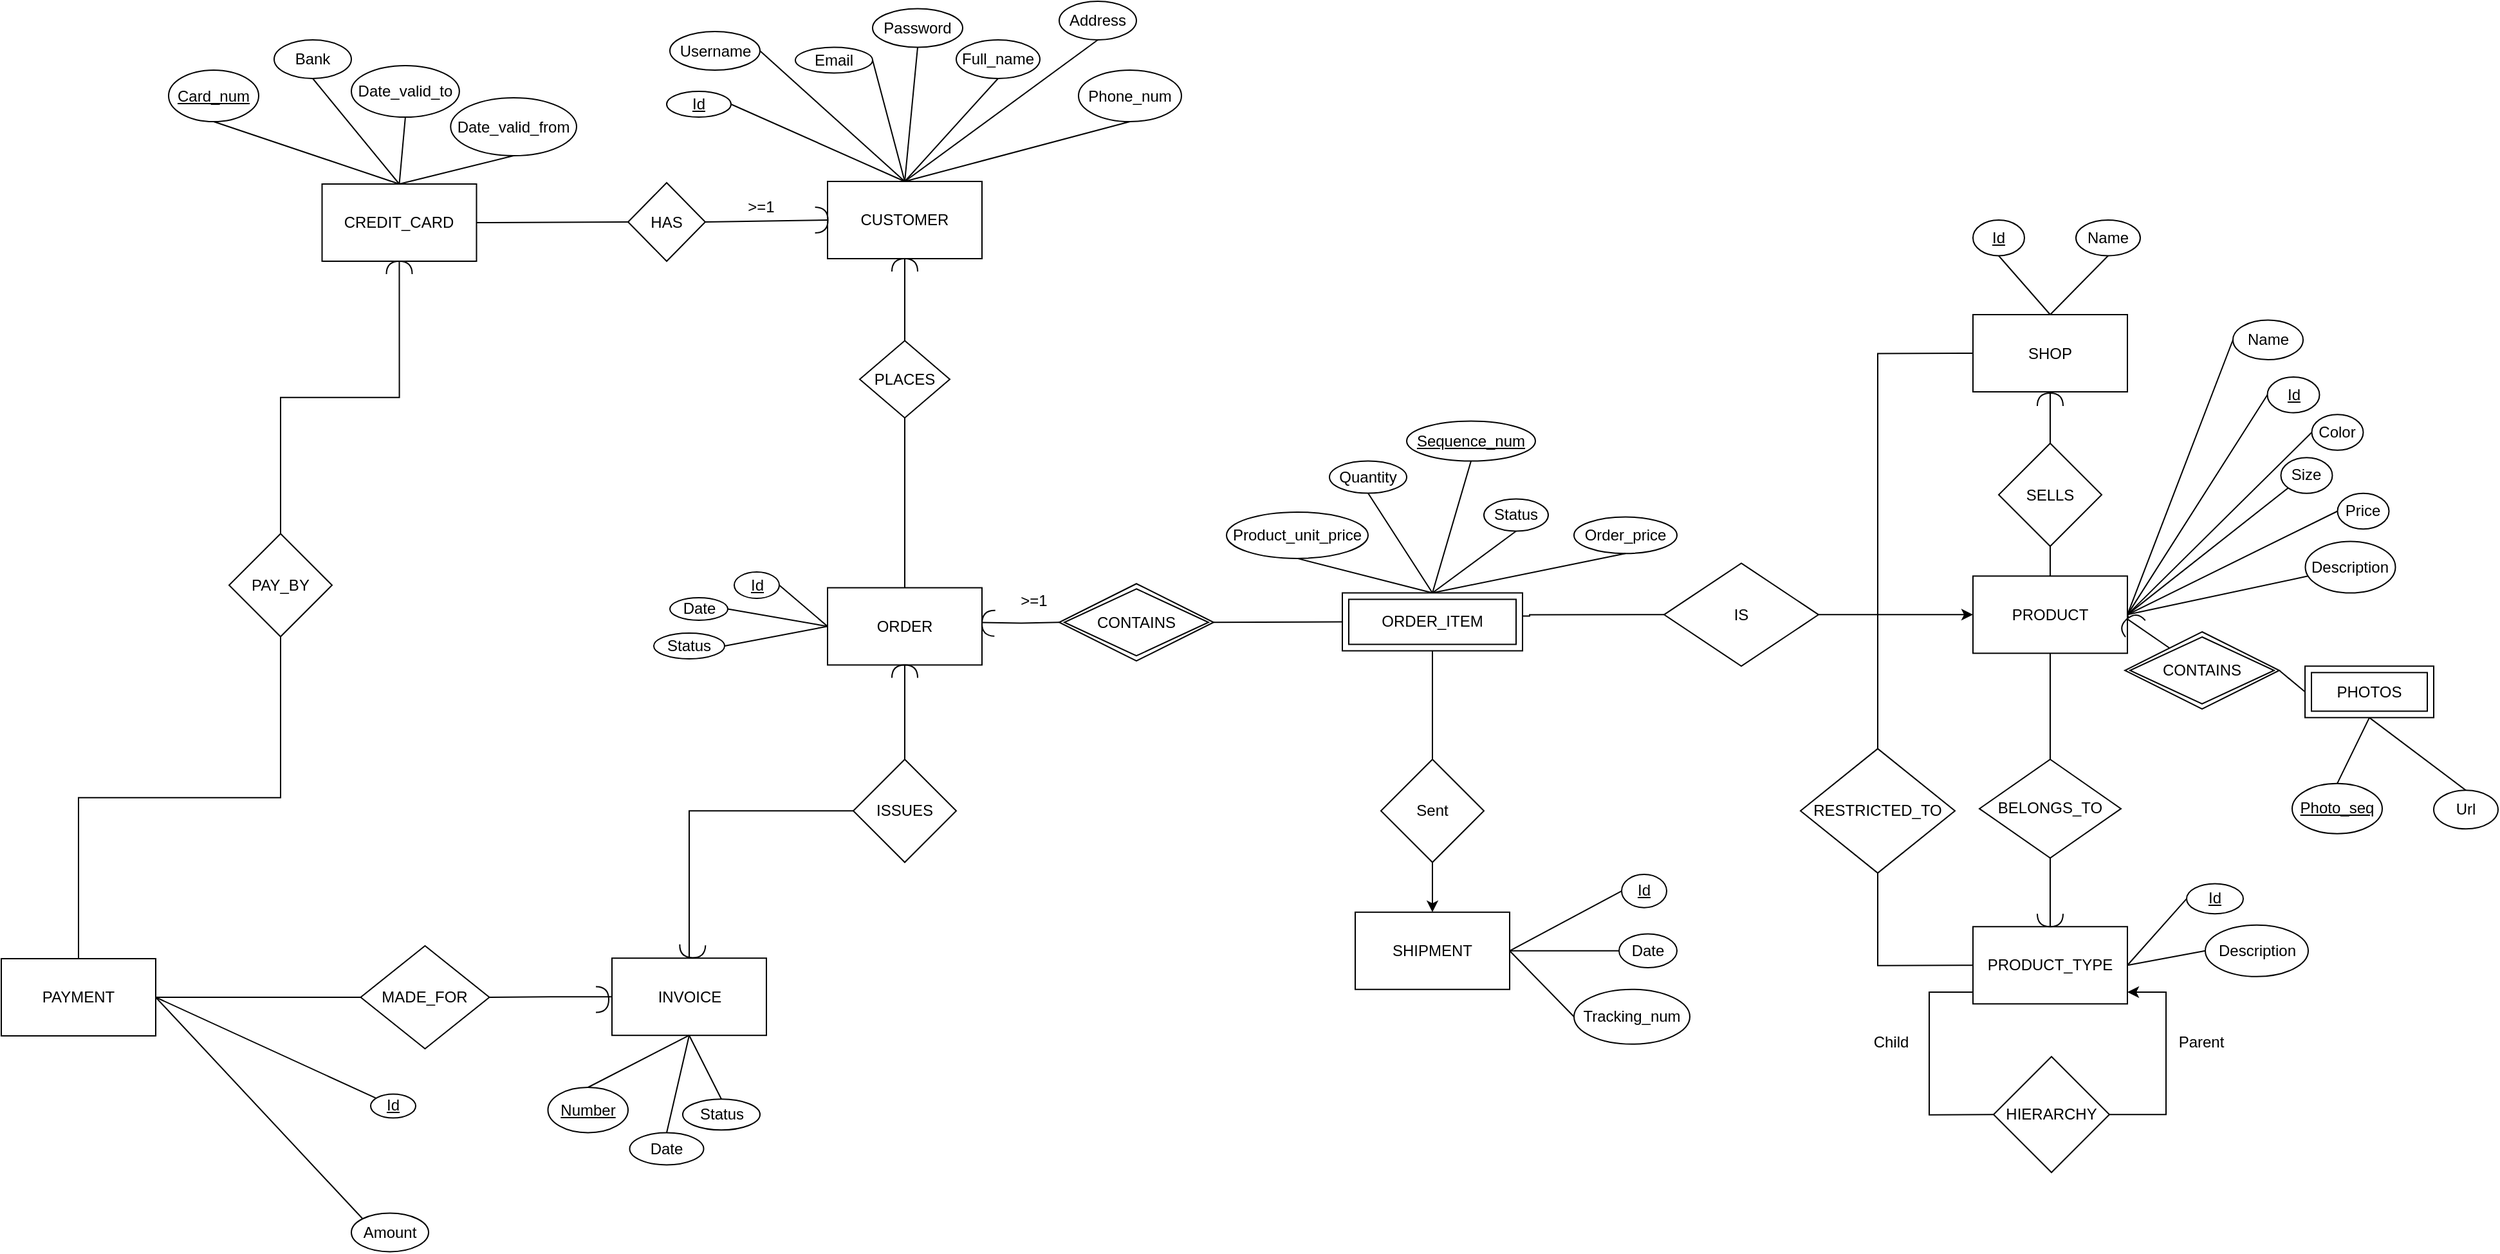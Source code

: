 <mxfile version="15.4.3" type="github">
  <diagram name="Page-1" id="e7e014a7-5840-1c2e-5031-d8a46d1fe8dd">
    <mxGraphModel dx="3200" dy="1053" grid="1" gridSize="10" guides="1" tooltips="1" connect="1" arrows="1" fold="1" page="1" pageScale="1" pageWidth="1169" pageHeight="826" background="none" math="0" shadow="0">
      <root>
        <mxCell id="0" />
        <mxCell id="1" parent="0" />
        <mxCell id="rf6OLHSVhCsBGT3hQJzp-183" style="edgeStyle=none;orthogonalLoop=1;jettySize=auto;html=1;exitX=0.5;exitY=0;exitDx=0;exitDy=0;entryX=0.5;entryY=1;entryDx=0;entryDy=0;endArrow=none;" parent="1" source="rf6OLHSVhCsBGT3hQJzp-190" target="rf6OLHSVhCsBGT3hQJzp-280" edge="1">
          <mxGeometry relative="1" as="geometry" />
        </mxCell>
        <mxCell id="rf6OLHSVhCsBGT3hQJzp-184" style="edgeStyle=none;orthogonalLoop=1;jettySize=auto;html=1;exitX=0.5;exitY=0;exitDx=0;exitDy=0;entryX=0.5;entryY=1;entryDx=0;entryDy=0;endArrow=none;" parent="1" source="rf6OLHSVhCsBGT3hQJzp-190" target="rf6OLHSVhCsBGT3hQJzp-281" edge="1">
          <mxGeometry relative="1" as="geometry" />
        </mxCell>
        <mxCell id="rf6OLHSVhCsBGT3hQJzp-185" style="edgeStyle=none;orthogonalLoop=1;jettySize=auto;html=1;exitX=0.5;exitY=0;exitDx=0;exitDy=0;entryX=1;entryY=0.5;entryDx=0;entryDy=0;endArrow=none;" parent="1" source="rf6OLHSVhCsBGT3hQJzp-190" target="rf6OLHSVhCsBGT3hQJzp-223" edge="1">
          <mxGeometry relative="1" as="geometry" />
        </mxCell>
        <mxCell id="rf6OLHSVhCsBGT3hQJzp-186" style="edgeStyle=none;orthogonalLoop=1;jettySize=auto;html=1;exitX=0.5;exitY=0;exitDx=0;exitDy=0;entryX=1;entryY=0.5;entryDx=0;entryDy=0;endArrow=none;" parent="1" source="rf6OLHSVhCsBGT3hQJzp-190" target="rf6OLHSVhCsBGT3hQJzp-222" edge="1">
          <mxGeometry relative="1" as="geometry" />
        </mxCell>
        <mxCell id="rf6OLHSVhCsBGT3hQJzp-187" style="edgeStyle=none;orthogonalLoop=1;jettySize=auto;html=1;exitX=0.5;exitY=0;exitDx=0;exitDy=0;entryX=0.5;entryY=1;entryDx=0;entryDy=0;endArrow=none;" parent="1" source="rf6OLHSVhCsBGT3hQJzp-190" target="rf6OLHSVhCsBGT3hQJzp-282" edge="1">
          <mxGeometry relative="1" as="geometry" />
        </mxCell>
        <mxCell id="rf6OLHSVhCsBGT3hQJzp-188" style="edgeStyle=none;orthogonalLoop=1;jettySize=auto;html=1;exitX=0.5;exitY=0;exitDx=0;exitDy=0;entryX=1;entryY=0.5;entryDx=0;entryDy=0;endArrow=none;" parent="1" source="rf6OLHSVhCsBGT3hQJzp-190" target="rf6OLHSVhCsBGT3hQJzp-198" edge="1">
          <mxGeometry relative="1" as="geometry" />
        </mxCell>
        <mxCell id="rf6OLHSVhCsBGT3hQJzp-189" style="edgeStyle=none;orthogonalLoop=1;jettySize=auto;html=1;exitX=0.5;exitY=0;exitDx=0;exitDy=0;entryX=0.5;entryY=1;entryDx=0;entryDy=0;endArrow=none;" parent="1" source="rf6OLHSVhCsBGT3hQJzp-190" target="rf6OLHSVhCsBGT3hQJzp-279" edge="1">
          <mxGeometry relative="1" as="geometry" />
        </mxCell>
        <mxCell id="rf6OLHSVhCsBGT3hQJzp-190" value="CUSTOMER" style="rounded=0;whiteSpace=wrap;html=1;" parent="1" vertex="1">
          <mxGeometry x="-368" y="440" width="120" height="60" as="geometry" />
        </mxCell>
        <mxCell id="rf6OLHSVhCsBGT3hQJzp-191" style="edgeStyle=none;orthogonalLoop=1;jettySize=auto;html=1;exitX=0;exitY=0.5;exitDx=0;exitDy=0;entryX=1;entryY=0.5;entryDx=0;entryDy=0;endArrow=none;" parent="1" source="rf6OLHSVhCsBGT3hQJzp-192" target="rf6OLHSVhCsBGT3hQJzp-197" edge="1">
          <mxGeometry relative="1" as="geometry" />
        </mxCell>
        <mxCell id="rf6OLHSVhCsBGT3hQJzp-192" value="HAS" style="rhombus;whiteSpace=wrap;html=1;" parent="1" vertex="1">
          <mxGeometry x="-523" y="441" width="60" height="61" as="geometry" />
        </mxCell>
        <mxCell id="rf6OLHSVhCsBGT3hQJzp-194" style="edgeStyle=none;orthogonalLoop=1;jettySize=auto;html=1;exitX=0.5;exitY=0;exitDx=0;exitDy=0;entryX=0.5;entryY=1;entryDx=0;entryDy=0;endArrow=none;" parent="1" source="rf6OLHSVhCsBGT3hQJzp-197" target="rf6OLHSVhCsBGT3hQJzp-224" edge="1">
          <mxGeometry relative="1" as="geometry" />
        </mxCell>
        <mxCell id="rf6OLHSVhCsBGT3hQJzp-195" style="edgeStyle=none;orthogonalLoop=1;jettySize=auto;html=1;exitX=0.5;exitY=0;exitDx=0;exitDy=0;entryX=0.5;entryY=1;entryDx=0;entryDy=0;endArrow=none;" parent="1" source="rf6OLHSVhCsBGT3hQJzp-197" target="rf6OLHSVhCsBGT3hQJzp-346" edge="1">
          <mxGeometry relative="1" as="geometry" />
        </mxCell>
        <mxCell id="rf6OLHSVhCsBGT3hQJzp-197" value="CREDIT_CARD" style="rounded=0;whiteSpace=wrap;html=1;" parent="1" vertex="1">
          <mxGeometry x="-760.75" y="442" width="120" height="60" as="geometry" />
        </mxCell>
        <mxCell id="rf6OLHSVhCsBGT3hQJzp-198" value="&lt;u&gt;Id&lt;/u&gt;" style="ellipse;whiteSpace=wrap;html=1;" parent="1" vertex="1">
          <mxGeometry x="-493" y="370" width="50" height="20" as="geometry" />
        </mxCell>
        <mxCell id="rf6OLHSVhCsBGT3hQJzp-199" style="edgeStyle=none;orthogonalLoop=1;jettySize=auto;html=1;exitX=1;exitY=0.5;exitDx=0;exitDy=0;entryX=0;entryY=0.5;entryDx=0;entryDy=0;endArrow=none;" parent="1" source="rf6OLHSVhCsBGT3hQJzp-202" target="rf6OLHSVhCsBGT3hQJzp-291" edge="1">
          <mxGeometry relative="1" as="geometry" />
        </mxCell>
        <mxCell id="rf6OLHSVhCsBGT3hQJzp-200" style="edgeStyle=none;rounded=0;orthogonalLoop=1;jettySize=auto;html=1;exitX=0.5;exitY=1;exitDx=0;exitDy=0;entryX=0.5;entryY=0;entryDx=0;entryDy=0;endArrow=none;" parent="1" source="rf6OLHSVhCsBGT3hQJzp-202" target="rf6OLHSVhCsBGT3hQJzp-210" edge="1">
          <mxGeometry relative="1" as="geometry" />
        </mxCell>
        <mxCell id="bHLAxbNGQcejUqIh85Ex-22" style="edgeStyle=none;orthogonalLoop=1;jettySize=auto;html=1;exitX=1;exitY=0.5;exitDx=0;exitDy=0;endArrow=none;strokeColor=#000000;startArrow=none;" edge="1" parent="1" source="bHLAxbNGQcejUqIh85Ex-25" target="bHLAxbNGQcejUqIh85Ex-23">
          <mxGeometry relative="1" as="geometry">
            <mxPoint x="700" y="820" as="targetPoint" />
          </mxGeometry>
        </mxCell>
        <mxCell id="rf6OLHSVhCsBGT3hQJzp-202" value="PRODUCT" style="rounded=0;whiteSpace=wrap;html=1;" parent="1" vertex="1">
          <mxGeometry x="522" y="746.67" width="120" height="60" as="geometry" />
        </mxCell>
        <mxCell id="rf6OLHSVhCsBGT3hQJzp-203" style="edgeStyle=none;rounded=0;orthogonalLoop=1;jettySize=auto;html=1;exitX=0;exitY=0.5;exitDx=0;exitDy=0;entryX=0.5;entryY=0;entryDx=0;entryDy=0;endArrow=none;" parent="1" source="rf6OLHSVhCsBGT3hQJzp-206" target="rf6OLHSVhCsBGT3hQJzp-220" edge="1">
          <mxGeometry relative="1" as="geometry">
            <Array as="points">
              <mxPoint x="448" y="573.75" />
            </Array>
          </mxGeometry>
        </mxCell>
        <mxCell id="rf6OLHSVhCsBGT3hQJzp-204" style="edgeStyle=none;rounded=0;orthogonalLoop=1;jettySize=auto;html=1;exitX=0.5;exitY=0;exitDx=0;exitDy=0;entryX=0.5;entryY=1;entryDx=0;entryDy=0;endArrow=none;" parent="1" source="rf6OLHSVhCsBGT3hQJzp-206" target="rf6OLHSVhCsBGT3hQJzp-226" edge="1">
          <mxGeometry relative="1" as="geometry" />
        </mxCell>
        <mxCell id="rf6OLHSVhCsBGT3hQJzp-205" style="edgeStyle=none;rounded=0;orthogonalLoop=1;jettySize=auto;html=1;exitX=0.5;exitY=0;exitDx=0;exitDy=0;entryX=0.5;entryY=1;entryDx=0;entryDy=0;endArrow=none;" parent="1" source="rf6OLHSVhCsBGT3hQJzp-206" target="rf6OLHSVhCsBGT3hQJzp-290" edge="1">
          <mxGeometry relative="1" as="geometry" />
        </mxCell>
        <mxCell id="rf6OLHSVhCsBGT3hQJzp-206" value="SHOP" style="rounded=0;whiteSpace=wrap;html=1;" parent="1" vertex="1">
          <mxGeometry x="522" y="543.5" width="120" height="60" as="geometry" />
        </mxCell>
        <mxCell id="rf6OLHSVhCsBGT3hQJzp-207" value="SELLS" style="rhombus;whiteSpace=wrap;html=1;" parent="1" vertex="1">
          <mxGeometry x="542" y="643.5" width="80" height="80" as="geometry" />
        </mxCell>
        <mxCell id="rf6OLHSVhCsBGT3hQJzp-208" value="" style="endArrow=none;html=1;entryX=0.5;entryY=1;entryDx=0;entryDy=0;exitX=0.5;exitY=0;exitDx=0;exitDy=0;" parent="1" source="rf6OLHSVhCsBGT3hQJzp-207" target="rf6OLHSVhCsBGT3hQJzp-206" edge="1">
          <mxGeometry width="50" height="50" relative="1" as="geometry">
            <mxPoint x="562" y="633.5" as="sourcePoint" />
            <mxPoint x="612" y="583.5" as="targetPoint" />
          </mxGeometry>
        </mxCell>
        <mxCell id="rf6OLHSVhCsBGT3hQJzp-209" value="" style="endArrow=none;html=1;entryX=0.5;entryY=1;entryDx=0;entryDy=0;exitX=0.5;exitY=0;exitDx=0;exitDy=0;" parent="1" source="rf6OLHSVhCsBGT3hQJzp-202" target="rf6OLHSVhCsBGT3hQJzp-207" edge="1">
          <mxGeometry width="50" height="50" relative="1" as="geometry">
            <mxPoint x="572" y="753.5" as="sourcePoint" />
            <mxPoint x="622" y="703.5" as="targetPoint" />
          </mxGeometry>
        </mxCell>
        <mxCell id="rf6OLHSVhCsBGT3hQJzp-210" value="&lt;font&gt;BELONGS_TO&lt;/font&gt;" style="rhombus;whiteSpace=wrap;html=1;" parent="1" vertex="1">
          <mxGeometry x="527" y="889.13" width="110" height="76.62" as="geometry" />
        </mxCell>
        <mxCell id="rf6OLHSVhCsBGT3hQJzp-211" style="edgeStyle=none;rounded=0;orthogonalLoop=1;jettySize=auto;html=1;exitX=1;exitY=0.5;exitDx=0;exitDy=0;entryX=0;entryY=0.5;entryDx=0;entryDy=0;endArrow=none;" parent="1" source="rf6OLHSVhCsBGT3hQJzp-213" target="rf6OLHSVhCsBGT3hQJzp-237" edge="1">
          <mxGeometry relative="1" as="geometry" />
        </mxCell>
        <mxCell id="rf6OLHSVhCsBGT3hQJzp-212" style="edgeStyle=none;rounded=0;orthogonalLoop=1;jettySize=auto;html=1;exitX=1;exitY=0.5;exitDx=0;exitDy=0;entryX=0;entryY=0.5;entryDx=0;entryDy=0;endArrow=none;" parent="1" source="rf6OLHSVhCsBGT3hQJzp-213" target="rf6OLHSVhCsBGT3hQJzp-238" edge="1">
          <mxGeometry relative="1" as="geometry" />
        </mxCell>
        <mxCell id="rf6OLHSVhCsBGT3hQJzp-213" value="PRODUCT_TYPE" style="rounded=0;whiteSpace=wrap;html=1;" parent="1" vertex="1">
          <mxGeometry x="522" y="1019.13" width="120" height="60" as="geometry" />
        </mxCell>
        <mxCell id="rf6OLHSVhCsBGT3hQJzp-214" style="edgeStyle=none;rounded=0;orthogonalLoop=1;jettySize=auto;html=1;exitX=0;exitY=0.5;exitDx=0;exitDy=0;entryX=0.001;entryY=0.847;entryDx=0;entryDy=0;endArrow=none;entryPerimeter=0;" parent="1" source="rf6OLHSVhCsBGT3hQJzp-216" target="rf6OLHSVhCsBGT3hQJzp-213" edge="1">
          <mxGeometry relative="1" as="geometry">
            <Array as="points">
              <mxPoint x="488" y="1165.38" />
              <mxPoint x="488" y="1070" />
            </Array>
          </mxGeometry>
        </mxCell>
        <mxCell id="rf6OLHSVhCsBGT3hQJzp-215" style="edgeStyle=orthogonalEdgeStyle;rounded=0;orthogonalLoop=1;jettySize=auto;html=1;exitX=1;exitY=0.5;exitDx=0;exitDy=0;" parent="1" source="rf6OLHSVhCsBGT3hQJzp-216" edge="1">
          <mxGeometry relative="1" as="geometry">
            <mxPoint x="642" y="1070" as="targetPoint" />
            <Array as="points">
              <mxPoint x="672" y="1165" />
              <mxPoint x="672" y="1070" />
              <mxPoint x="642" y="1070" />
            </Array>
          </mxGeometry>
        </mxCell>
        <mxCell id="rf6OLHSVhCsBGT3hQJzp-216" value="&lt;font&gt;HIERARCHY&lt;/font&gt;" style="rhombus;whiteSpace=wrap;html=1;" parent="1" vertex="1">
          <mxGeometry x="538" y="1120.13" width="90" height="90" as="geometry" />
        </mxCell>
        <mxCell id="rf6OLHSVhCsBGT3hQJzp-217" value="Child" style="text;html=1;align=center;verticalAlign=middle;resizable=0;points=[];autosize=1;strokeColor=none;fillColor=none;" parent="1" vertex="1">
          <mxGeometry x="438" y="1099.13" width="40" height="20" as="geometry" />
        </mxCell>
        <mxCell id="rf6OLHSVhCsBGT3hQJzp-218" value="Parent&lt;br&gt;" style="text;html=1;align=center;verticalAlign=middle;resizable=0;points=[];autosize=1;strokeColor=none;fillColor=none;" parent="1" vertex="1">
          <mxGeometry x="674" y="1099.13" width="50" height="20" as="geometry" />
        </mxCell>
        <mxCell id="rf6OLHSVhCsBGT3hQJzp-219" style="edgeStyle=none;rounded=0;orthogonalLoop=1;jettySize=auto;html=1;exitX=0.5;exitY=1;exitDx=0;exitDy=0;entryX=0;entryY=0.5;entryDx=0;entryDy=0;endArrow=none;" parent="1" source="rf6OLHSVhCsBGT3hQJzp-220" target="rf6OLHSVhCsBGT3hQJzp-213" edge="1">
          <mxGeometry relative="1" as="geometry">
            <Array as="points">
              <mxPoint x="448" y="1049.38" />
            </Array>
          </mxGeometry>
        </mxCell>
        <mxCell id="rf6OLHSVhCsBGT3hQJzp-220" value="RESTRICTED_TO" style="rhombus;whiteSpace=wrap;html=1;" parent="1" vertex="1">
          <mxGeometry x="388" y="880.82" width="120" height="96.62" as="geometry" />
        </mxCell>
        <mxCell id="rf6OLHSVhCsBGT3hQJzp-221" value="&amp;gt;=1&lt;br&gt;" style="text;html=1;align=center;verticalAlign=middle;resizable=0;points=[];autosize=1;strokeColor=none;fillColor=none;" parent="1" vertex="1">
          <mxGeometry x="-440.5" y="450" width="40" height="20" as="geometry" />
        </mxCell>
        <mxCell id="rf6OLHSVhCsBGT3hQJzp-222" value="Username" style="ellipse;whiteSpace=wrap;html=1;" parent="1" vertex="1">
          <mxGeometry x="-490.5" y="323.5" width="70" height="30" as="geometry" />
        </mxCell>
        <mxCell id="rf6OLHSVhCsBGT3hQJzp-223" value="Email" style="ellipse;whiteSpace=wrap;html=1;" parent="1" vertex="1">
          <mxGeometry x="-393" y="335.75" width="60" height="20" as="geometry" />
        </mxCell>
        <mxCell id="rf6OLHSVhCsBGT3hQJzp-224" value="&lt;u&gt;Card_num&lt;/u&gt;" style="ellipse;whiteSpace=wrap;html=1;" parent="1" vertex="1">
          <mxGeometry x="-880" y="353.5" width="70" height="40" as="geometry" />
        </mxCell>
        <mxCell id="rf6OLHSVhCsBGT3hQJzp-226" value="&lt;u&gt;Id&lt;/u&gt;" style="ellipse;whiteSpace=wrap;html=1;rounded=0;" parent="1" vertex="1">
          <mxGeometry x="522" y="470" width="40" height="27.75" as="geometry" />
        </mxCell>
        <mxCell id="rf6OLHSVhCsBGT3hQJzp-227" value="Name" style="ellipse;whiteSpace=wrap;html=1;" parent="1" vertex="1">
          <mxGeometry x="724" y="547.75" width="54.5" height="30.75" as="geometry" />
        </mxCell>
        <mxCell id="rf6OLHSVhCsBGT3hQJzp-228" value="Color" style="ellipse;whiteSpace=wrap;html=1;" parent="1" vertex="1">
          <mxGeometry x="785.25" y="621.12" width="40" height="27.75" as="geometry" />
        </mxCell>
        <mxCell id="rf6OLHSVhCsBGT3hQJzp-229" value="Description" style="ellipse;whiteSpace=wrap;html=1;" parent="1" vertex="1">
          <mxGeometry x="780.25" y="719.75" width="70" height="40" as="geometry" />
        </mxCell>
        <mxCell id="rf6OLHSVhCsBGT3hQJzp-230" value="Size" style="ellipse;whiteSpace=wrap;html=1;" parent="1" vertex="1">
          <mxGeometry x="761.25" y="654.62" width="40" height="27.75" as="geometry" />
        </mxCell>
        <mxCell id="rf6OLHSVhCsBGT3hQJzp-231" value="&lt;u&gt;Id&lt;/u&gt;" style="ellipse;whiteSpace=wrap;html=1;" parent="1" vertex="1">
          <mxGeometry x="750.75" y="592" width="40.5" height="27.75" as="geometry" />
        </mxCell>
        <mxCell id="rf6OLHSVhCsBGT3hQJzp-232" value="" style="endArrow=none;html=1;entryX=0;entryY=0.5;entryDx=0;entryDy=0;exitX=1;exitY=0.5;exitDx=0;exitDy=0;" parent="1" source="rf6OLHSVhCsBGT3hQJzp-202" target="rf6OLHSVhCsBGT3hQJzp-227" edge="1">
          <mxGeometry width="50" height="50" relative="1" as="geometry">
            <mxPoint x="602" y="773.5" as="sourcePoint" />
            <mxPoint x="652" y="723.5" as="targetPoint" />
          </mxGeometry>
        </mxCell>
        <mxCell id="rf6OLHSVhCsBGT3hQJzp-233" value="" style="endArrow=none;html=1;exitX=1;exitY=0.5;exitDx=0;exitDy=0;entryX=0;entryY=0.5;entryDx=0;entryDy=0;" parent="1" source="rf6OLHSVhCsBGT3hQJzp-202" target="rf6OLHSVhCsBGT3hQJzp-231" edge="1">
          <mxGeometry width="50" height="50" relative="1" as="geometry">
            <mxPoint x="702" y="793.5" as="sourcePoint" />
            <mxPoint x="752" y="743.5" as="targetPoint" />
          </mxGeometry>
        </mxCell>
        <mxCell id="rf6OLHSVhCsBGT3hQJzp-234" value="" style="endArrow=none;html=1;entryX=0;entryY=0.5;entryDx=0;entryDy=0;exitX=1;exitY=0.5;exitDx=0;exitDy=0;" parent="1" source="rf6OLHSVhCsBGT3hQJzp-202" target="rf6OLHSVhCsBGT3hQJzp-228" edge="1">
          <mxGeometry width="50" height="50" relative="1" as="geometry">
            <mxPoint x="642" y="783.5" as="sourcePoint" />
            <mxPoint x="792" y="693.5" as="targetPoint" />
          </mxGeometry>
        </mxCell>
        <mxCell id="rf6OLHSVhCsBGT3hQJzp-235" value="" style="endArrow=none;html=1;entryX=0;entryY=1;entryDx=0;entryDy=0;exitX=1;exitY=0.5;exitDx=0;exitDy=0;" parent="1" source="rf6OLHSVhCsBGT3hQJzp-202" target="rf6OLHSVhCsBGT3hQJzp-230" edge="1">
          <mxGeometry width="50" height="50" relative="1" as="geometry">
            <mxPoint x="652" y="793.5" as="sourcePoint" />
            <mxPoint x="752" y="758.5" as="targetPoint" />
          </mxGeometry>
        </mxCell>
        <mxCell id="rf6OLHSVhCsBGT3hQJzp-236" value="" style="endArrow=none;html=1;exitX=1;exitY=0.5;exitDx=0;exitDy=0;" parent="1" source="rf6OLHSVhCsBGT3hQJzp-202" target="rf6OLHSVhCsBGT3hQJzp-229" edge="1">
          <mxGeometry width="50" height="50" relative="1" as="geometry">
            <mxPoint x="652" y="783.5" as="sourcePoint" />
            <mxPoint x="819.322" y="759.107" as="targetPoint" />
          </mxGeometry>
        </mxCell>
        <mxCell id="rf6OLHSVhCsBGT3hQJzp-237" value="&lt;u&gt;Id&lt;/u&gt;" style="ellipse;whiteSpace=wrap;html=1;" parent="1" vertex="1">
          <mxGeometry x="688" y="985.75" width="44" height="23.38" as="geometry" />
        </mxCell>
        <mxCell id="rf6OLHSVhCsBGT3hQJzp-238" value="Description" style="ellipse;whiteSpace=wrap;html=1;" parent="1" vertex="1">
          <mxGeometry x="702.5" y="1017.88" width="80" height="40" as="geometry" />
        </mxCell>
        <mxCell id="rf6OLHSVhCsBGT3hQJzp-241" style="edgeStyle=orthogonalEdgeStyle;rounded=0;orthogonalLoop=1;jettySize=auto;html=1;endArrow=none;endFill=0;" parent="1" target="rf6OLHSVhCsBGT3hQJzp-339" edge="1">
          <mxGeometry relative="1" as="geometry">
            <mxPoint x="-248" y="782.75" as="sourcePoint" />
          </mxGeometry>
        </mxCell>
        <mxCell id="rf6OLHSVhCsBGT3hQJzp-242" style="edgeStyle=none;orthogonalLoop=1;jettySize=auto;html=1;exitX=0;exitY=0.5;exitDx=0;exitDy=0;entryX=1;entryY=0.5;entryDx=0;entryDy=0;endArrow=none;" parent="1" source="rf6OLHSVhCsBGT3hQJzp-244" target="rf6OLHSVhCsBGT3hQJzp-354" edge="1">
          <mxGeometry relative="1" as="geometry" />
        </mxCell>
        <mxCell id="rf6OLHSVhCsBGT3hQJzp-244" value="ORDER" style="rounded=0;whiteSpace=wrap;html=1;" parent="1" vertex="1">
          <mxGeometry x="-368" y="755.75" width="120" height="60" as="geometry" />
        </mxCell>
        <mxCell id="rf6OLHSVhCsBGT3hQJzp-245" value="PLACES" style="rhombus;whiteSpace=wrap;html=1;" parent="1" vertex="1">
          <mxGeometry x="-343" y="563.75" width="70" height="60" as="geometry" />
        </mxCell>
        <mxCell id="rf6OLHSVhCsBGT3hQJzp-246" value="" style="endArrow=none;html=1;exitX=0.5;exitY=0;exitDx=0;exitDy=0;entryX=0.5;entryY=1;entryDx=0;entryDy=0;" parent="1" source="rf6OLHSVhCsBGT3hQJzp-244" target="rf6OLHSVhCsBGT3hQJzp-245" edge="1">
          <mxGeometry width="50" height="50" relative="1" as="geometry">
            <mxPoint x="-328" y="805.75" as="sourcePoint" />
            <mxPoint x="-278" y="755.75" as="targetPoint" />
          </mxGeometry>
        </mxCell>
        <mxCell id="rf6OLHSVhCsBGT3hQJzp-247" value="Status" style="ellipse;whiteSpace=wrap;html=1;" parent="1" vertex="1">
          <mxGeometry x="-503" y="791" width="55" height="20" as="geometry" />
        </mxCell>
        <mxCell id="rf6OLHSVhCsBGT3hQJzp-248" value="" style="endArrow=none;html=1;entryX=1;entryY=0.5;entryDx=0;entryDy=0;exitX=0;exitY=0.5;exitDx=0;exitDy=0;" parent="1" source="rf6OLHSVhCsBGT3hQJzp-244" target="rf6OLHSVhCsBGT3hQJzp-247" edge="1">
          <mxGeometry width="50" height="50" relative="1" as="geometry">
            <mxPoint x="-458" y="905.75" as="sourcePoint" />
            <mxPoint x="-408" y="855.75" as="targetPoint" />
          </mxGeometry>
        </mxCell>
        <mxCell id="rf6OLHSVhCsBGT3hQJzp-249" value="&lt;u&gt;Sequence_num&lt;/u&gt;" style="ellipse;whiteSpace=wrap;html=1;" parent="1" vertex="1">
          <mxGeometry x="82" y="626.25" width="100" height="31" as="geometry" />
        </mxCell>
        <mxCell id="rf6OLHSVhCsBGT3hQJzp-250" style="edgeStyle=orthogonalEdgeStyle;rounded=0;orthogonalLoop=1;jettySize=auto;html=1;exitX=1;exitY=0.5;exitDx=0;exitDy=0;endArrow=none;endFill=0;entryX=0;entryY=0.5;entryDx=0;entryDy=0;" parent="1" target="CgsBcJXL7_XnsEFNrrJz-1" edge="1">
          <mxGeometry relative="1" as="geometry">
            <mxPoint x="72" y="777.25" as="sourcePoint" />
            <mxPoint x="322" y="776.647" as="targetPoint" />
          </mxGeometry>
        </mxCell>
        <mxCell id="rf6OLHSVhCsBGT3hQJzp-251" value="Order_price" style="ellipse;whiteSpace=wrap;html=1;fillColor=#FFFFFF;" parent="1" vertex="1">
          <mxGeometry x="212" y="700.75" width="80" height="28.38" as="geometry" />
        </mxCell>
        <mxCell id="rf6OLHSVhCsBGT3hQJzp-252" style="edgeStyle=none;rounded=0;orthogonalLoop=1;jettySize=auto;html=1;exitX=1;exitY=0.5;exitDx=0;exitDy=0;entryX=0;entryY=0.5;entryDx=0;entryDy=0;endArrow=none;startArrow=none;" parent="1" target="rf6OLHSVhCsBGT3hQJzp-202" edge="1">
          <mxGeometry relative="1" as="geometry">
            <mxPoint x="522" y="776.12" as="sourcePoint" />
          </mxGeometry>
        </mxCell>
        <mxCell id="rf6OLHSVhCsBGT3hQJzp-254" value="ISSUES" style="rhombus;whiteSpace=wrap;html=1;rounded=0;" parent="1" vertex="1">
          <mxGeometry x="-348" y="889.13" width="80" height="80" as="geometry" />
        </mxCell>
        <mxCell id="rf6OLHSVhCsBGT3hQJzp-255" style="edgeStyle=none;orthogonalLoop=1;jettySize=auto;html=1;exitX=0.5;exitY=1;exitDx=0;exitDy=0;entryX=0.5;entryY=0;entryDx=0;entryDy=0;endArrow=none;" parent="1" source="rf6OLHSVhCsBGT3hQJzp-257" target="rf6OLHSVhCsBGT3hQJzp-264" edge="1">
          <mxGeometry relative="1" as="geometry" />
        </mxCell>
        <mxCell id="rf6OLHSVhCsBGT3hQJzp-256" style="edgeStyle=none;rounded=0;orthogonalLoop=1;jettySize=auto;html=1;exitX=0.5;exitY=1;exitDx=0;exitDy=0;entryX=0.5;entryY=0;entryDx=0;entryDy=0;endArrow=none;" parent="1" source="rf6OLHSVhCsBGT3hQJzp-257" target="rf6OLHSVhCsBGT3hQJzp-263" edge="1">
          <mxGeometry relative="1" as="geometry" />
        </mxCell>
        <mxCell id="rf6OLHSVhCsBGT3hQJzp-257" value="INVOICE" style="whiteSpace=wrap;html=1;rounded=0;" parent="1" vertex="1">
          <mxGeometry x="-535.5" y="1043.6" width="120" height="60" as="geometry" />
        </mxCell>
        <mxCell id="rf6OLHSVhCsBGT3hQJzp-258" style="edgeStyle=none;rounded=0;orthogonalLoop=1;jettySize=auto;html=1;exitX=0.5;exitY=0;exitDx=0;exitDy=0;entryX=0.5;entryY=1;entryDx=0;entryDy=0;endArrow=none;" parent="1" source="rf6OLHSVhCsBGT3hQJzp-259" target="rf6OLHSVhCsBGT3hQJzp-257" edge="1">
          <mxGeometry relative="1" as="geometry" />
        </mxCell>
        <mxCell id="rf6OLHSVhCsBGT3hQJzp-259" value="&lt;u&gt;Number&lt;/u&gt;" style="ellipse;whiteSpace=wrap;html=1;rounded=0;" parent="1" vertex="1">
          <mxGeometry x="-585.25" y="1144" width="62.25" height="35.25" as="geometry" />
        </mxCell>
        <mxCell id="rf6OLHSVhCsBGT3hQJzp-260" value="" style="rounded=0;orthogonalLoop=1;jettySize=auto;html=1;endArrow=none;endFill=0;exitX=1;exitY=0.5;exitDx=0;exitDy=0;" parent="1" source="rf6OLHSVhCsBGT3hQJzp-328" target="rf6OLHSVhCsBGT3hQJzp-265" edge="1">
          <mxGeometry relative="1" as="geometry" />
        </mxCell>
        <mxCell id="rf6OLHSVhCsBGT3hQJzp-261" style="rounded=0;orthogonalLoop=1;jettySize=auto;html=1;exitX=1;exitY=0.5;exitDx=0;exitDy=0;entryX=0;entryY=0;entryDx=0;entryDy=0;endArrow=none;endFill=0;" parent="1" source="rf6OLHSVhCsBGT3hQJzp-328" target="rf6OLHSVhCsBGT3hQJzp-274" edge="1">
          <mxGeometry relative="1" as="geometry" />
        </mxCell>
        <mxCell id="rf6OLHSVhCsBGT3hQJzp-263" value="Status" style="ellipse;whiteSpace=wrap;html=1;rounded=0;" parent="1" vertex="1">
          <mxGeometry x="-480.5" y="1153.13" width="60" height="24" as="geometry" />
        </mxCell>
        <mxCell id="rf6OLHSVhCsBGT3hQJzp-264" value="Date" style="ellipse;whiteSpace=wrap;html=1;rounded=0;" parent="1" vertex="1">
          <mxGeometry x="-521.75" y="1179.25" width="57.5" height="25" as="geometry" />
        </mxCell>
        <mxCell id="rf6OLHSVhCsBGT3hQJzp-265" value="&lt;u&gt;Id&lt;/u&gt;" style="ellipse;whiteSpace=wrap;html=1;rounded=0;fillColor=#FFFFFF;" parent="1" vertex="1">
          <mxGeometry x="-723" y="1149.24" width="35" height="18.5" as="geometry" />
        </mxCell>
        <mxCell id="rf6OLHSVhCsBGT3hQJzp-266" value="" style="edgeStyle=orthogonalEdgeStyle;rounded=0;orthogonalLoop=1;jettySize=auto;html=1;endArrow=none;endFill=0;" parent="1" source="rf6OLHSVhCsBGT3hQJzp-267" target="rf6OLHSVhCsBGT3hQJzp-328" edge="1">
          <mxGeometry relative="1" as="geometry" />
        </mxCell>
        <mxCell id="rf6OLHSVhCsBGT3hQJzp-267" value="&lt;font&gt;MADE_FOR&lt;/font&gt;" style="rhombus;whiteSpace=wrap;html=1;rounded=0;" parent="1" vertex="1">
          <mxGeometry x="-730.75" y="1033.99" width="100" height="80" as="geometry" />
        </mxCell>
        <mxCell id="rf6OLHSVhCsBGT3hQJzp-268" style="edgeStyle=none;orthogonalLoop=1;jettySize=auto;html=1;exitX=1;exitY=0.5;exitDx=0;exitDy=0;entryX=0;entryY=0.5;entryDx=0;entryDy=0;endArrow=none;" parent="1" source="rf6OLHSVhCsBGT3hQJzp-271" target="rf6OLHSVhCsBGT3hQJzp-272" edge="1">
          <mxGeometry relative="1" as="geometry" />
        </mxCell>
        <mxCell id="rf6OLHSVhCsBGT3hQJzp-269" style="edgeStyle=none;orthogonalLoop=1;jettySize=auto;html=1;exitX=1;exitY=0.5;exitDx=0;exitDy=0;entryX=0;entryY=0.5;entryDx=0;entryDy=0;endArrow=none;" parent="1" source="rf6OLHSVhCsBGT3hQJzp-271" target="rf6OLHSVhCsBGT3hQJzp-301" edge="1">
          <mxGeometry relative="1" as="geometry">
            <mxPoint x="252" y="1039.755" as="targetPoint" />
          </mxGeometry>
        </mxCell>
        <mxCell id="rf6OLHSVhCsBGT3hQJzp-270" style="edgeStyle=none;orthogonalLoop=1;jettySize=auto;html=1;exitX=1;exitY=0.5;exitDx=0;exitDy=0;entryX=0;entryY=0.5;entryDx=0;entryDy=0;endArrow=none;" parent="1" source="rf6OLHSVhCsBGT3hQJzp-271" target="rf6OLHSVhCsBGT3hQJzp-302" edge="1">
          <mxGeometry relative="1" as="geometry" />
        </mxCell>
        <mxCell id="rf6OLHSVhCsBGT3hQJzp-271" value="SHIPMENT" style="rounded=0;whiteSpace=wrap;html=1;strokeColor=#000000;fillColor=#FFFFFF;" parent="1" vertex="1">
          <mxGeometry x="42" y="1007.88" width="120" height="60" as="geometry" />
        </mxCell>
        <mxCell id="rf6OLHSVhCsBGT3hQJzp-272" value="&lt;u&gt;Id&lt;/u&gt;" style="ellipse;whiteSpace=wrap;html=1;rounded=0;fillColor=#FFFFFF;" parent="1" vertex="1">
          <mxGeometry x="249" y="978.44" width="35" height="25.88" as="geometry" />
        </mxCell>
        <mxCell id="rf6OLHSVhCsBGT3hQJzp-273" style="edgeStyle=orthogonalEdgeStyle;rounded=0;orthogonalLoop=1;jettySize=auto;html=1;exitX=0;exitY=0.5;exitDx=0;exitDy=0;entryX=0;entryY=0.5;entryDx=0;entryDy=0;endArrow=none;endFill=0;" parent="1" source="rf6OLHSVhCsBGT3hQJzp-265" target="rf6OLHSVhCsBGT3hQJzp-265" edge="1">
          <mxGeometry relative="1" as="geometry" />
        </mxCell>
        <mxCell id="rf6OLHSVhCsBGT3hQJzp-274" value="Amount" style="ellipse;whiteSpace=wrap;html=1;strokeColor=#000000;fillColor=#FFFFFF;" parent="1" vertex="1">
          <mxGeometry x="-738" y="1241.74" width="60" height="30" as="geometry" />
        </mxCell>
        <mxCell id="rf6OLHSVhCsBGT3hQJzp-279" value="Password" style="ellipse;whiteSpace=wrap;html=1;" parent="1" vertex="1">
          <mxGeometry x="-333" y="305.75" width="70" height="30" as="geometry" />
        </mxCell>
        <mxCell id="rf6OLHSVhCsBGT3hQJzp-280" value="Full_name" style="ellipse;whiteSpace=wrap;html=1;" parent="1" vertex="1">
          <mxGeometry x="-268" y="330" width="65" height="30" as="geometry" />
        </mxCell>
        <mxCell id="rf6OLHSVhCsBGT3hQJzp-281" value="Address" style="ellipse;whiteSpace=wrap;html=1;" parent="1" vertex="1">
          <mxGeometry x="-188" y="300" width="60" height="30" as="geometry" />
        </mxCell>
        <mxCell id="rf6OLHSVhCsBGT3hQJzp-282" value="Phone_num" style="ellipse;whiteSpace=wrap;html=1;" parent="1" vertex="1">
          <mxGeometry x="-173" y="353.5" width="80" height="40" as="geometry" />
        </mxCell>
        <mxCell id="rf6OLHSVhCsBGT3hQJzp-283" value="" style="group;" parent="1" vertex="1" connectable="0">
          <mxGeometry x="-318" y="815.75" width="20" height="10" as="geometry" />
        </mxCell>
        <mxCell id="rf6OLHSVhCsBGT3hQJzp-284" value="" style="edgeStyle=orthogonalEdgeStyle;rounded=0;orthogonalLoop=1;jettySize=auto;html=1;endArrow=none;endFill=0;" parent="rf6OLHSVhCsBGT3hQJzp-283" source="rf6OLHSVhCsBGT3hQJzp-244" target="rf6OLHSVhCsBGT3hQJzp-254" edge="1">
          <mxGeometry relative="1" as="geometry" />
        </mxCell>
        <mxCell id="rf6OLHSVhCsBGT3hQJzp-285" value="" style="shape=requiredInterface;html=1;verticalLabelPosition=bottom;rotation=-90;" parent="rf6OLHSVhCsBGT3hQJzp-283" vertex="1">
          <mxGeometry x="5" y="-5" width="10" height="20" as="geometry" />
        </mxCell>
        <mxCell id="rf6OLHSVhCsBGT3hQJzp-286" value="" style="group;" parent="1" vertex="1" connectable="0">
          <mxGeometry x="-318" y="500" width="20" height="10" as="geometry" />
        </mxCell>
        <mxCell id="rf6OLHSVhCsBGT3hQJzp-287" value="" style="group;" parent="rf6OLHSVhCsBGT3hQJzp-286" vertex="1" connectable="0">
          <mxGeometry width="20" height="10" as="geometry" />
        </mxCell>
        <mxCell id="rf6OLHSVhCsBGT3hQJzp-288" value="" style="shape=requiredInterface;html=1;verticalLabelPosition=bottom;rotation=-90;" parent="rf6OLHSVhCsBGT3hQJzp-287" vertex="1">
          <mxGeometry x="5" y="-5" width="10" height="20" as="geometry" />
        </mxCell>
        <mxCell id="rf6OLHSVhCsBGT3hQJzp-289" style="edgeStyle=none;orthogonalLoop=1;jettySize=auto;html=1;exitX=1;exitY=0.5;exitDx=0;exitDy=0;exitPerimeter=0;entryX=0.5;entryY=0;entryDx=0;entryDy=0;endArrow=none;" parent="1" source="rf6OLHSVhCsBGT3hQJzp-288" target="rf6OLHSVhCsBGT3hQJzp-245" edge="1">
          <mxGeometry relative="1" as="geometry" />
        </mxCell>
        <mxCell id="rf6OLHSVhCsBGT3hQJzp-290" value="Name" style="ellipse;whiteSpace=wrap;html=1;rounded=0;" parent="1" vertex="1">
          <mxGeometry x="602" y="470" width="50" height="27.75" as="geometry" />
        </mxCell>
        <mxCell id="rf6OLHSVhCsBGT3hQJzp-291" value="Price" style="ellipse;whiteSpace=wrap;html=1;" parent="1" vertex="1">
          <mxGeometry x="805.25" y="682.37" width="40" height="27.75" as="geometry" />
        </mxCell>
        <mxCell id="rf6OLHSVhCsBGT3hQJzp-292" value="" style="group;" parent="1" vertex="1" connectable="0">
          <mxGeometry x="572" y="1009.13" width="20" height="10" as="geometry" />
        </mxCell>
        <mxCell id="rf6OLHSVhCsBGT3hQJzp-293" value="" style="endArrow=none;html=1;exitX=0.5;exitY=0;exitDx=0;exitDy=0;entryX=0.5;entryY=1;entryDx=0;entryDy=0;" parent="rf6OLHSVhCsBGT3hQJzp-292" source="rf6OLHSVhCsBGT3hQJzp-213" target="rf6OLHSVhCsBGT3hQJzp-210" edge="1">
          <mxGeometry width="50" height="50" relative="1" as="geometry">
            <mxPoint x="-120" y="20" as="sourcePoint" />
            <mxPoint x="20" y="-20" as="targetPoint" />
          </mxGeometry>
        </mxCell>
        <mxCell id="rf6OLHSVhCsBGT3hQJzp-294" value="" style="shape=requiredInterface;html=1;verticalLabelPosition=bottom;rotation=90;" parent="rf6OLHSVhCsBGT3hQJzp-292" vertex="1">
          <mxGeometry x="5" y="-5" width="10" height="20" as="geometry" />
        </mxCell>
        <mxCell id="rf6OLHSVhCsBGT3hQJzp-295" value="Product_unit_price" style="ellipse;whiteSpace=wrap;html=1;" parent="1" vertex="1">
          <mxGeometry x="-58" y="696.94" width="110" height="36" as="geometry" />
        </mxCell>
        <mxCell id="rf6OLHSVhCsBGT3hQJzp-296" value="Quantity" style="ellipse;whiteSpace=wrap;html=1;" parent="1" vertex="1">
          <mxGeometry x="22" y="657.25" width="60" height="25" as="geometry" />
        </mxCell>
        <mxCell id="rf6OLHSVhCsBGT3hQJzp-297" value="Status" style="ellipse;whiteSpace=wrap;html=1;" parent="1" vertex="1">
          <mxGeometry x="142" y="686.75" width="50" height="25" as="geometry" />
        </mxCell>
        <mxCell id="rf6OLHSVhCsBGT3hQJzp-298" value="" style="group;rotation=-180;" parent="1" vertex="1" connectable="0">
          <mxGeometry x="-548" y="1065.75" width="10" height="20" as="geometry" />
        </mxCell>
        <mxCell id="rf6OLHSVhCsBGT3hQJzp-299" value="" style="edgeStyle=orthogonalEdgeStyle;rounded=0;orthogonalLoop=1;jettySize=auto;html=1;endArrow=none;endFill=0;" parent="rf6OLHSVhCsBGT3hQJzp-298" source="rf6OLHSVhCsBGT3hQJzp-257" target="rf6OLHSVhCsBGT3hQJzp-267" edge="1">
          <mxGeometry relative="1" as="geometry" />
        </mxCell>
        <mxCell id="rf6OLHSVhCsBGT3hQJzp-300" value="" style="shape=requiredInterface;html=1;verticalLabelPosition=bottom;rotation=-360;" parent="rf6OLHSVhCsBGT3hQJzp-298" vertex="1">
          <mxGeometry width="10" height="20" as="geometry" />
        </mxCell>
        <mxCell id="rf6OLHSVhCsBGT3hQJzp-301" value="Date" style="ellipse;whiteSpace=wrap;html=1;rounded=0;fillColor=#FFFFFF;" parent="1" vertex="1">
          <mxGeometry x="247" y="1024.76" width="45" height="26.25" as="geometry" />
        </mxCell>
        <mxCell id="rf6OLHSVhCsBGT3hQJzp-302" value="Tracking_num" style="ellipse;whiteSpace=wrap;html=1;rounded=0;fillColor=#FFFFFF;" parent="1" vertex="1">
          <mxGeometry x="212" y="1067.88" width="90" height="42.5" as="geometry" />
        </mxCell>
        <mxCell id="rf6OLHSVhCsBGT3hQJzp-305" value="" style="group;" parent="1" vertex="1" connectable="0">
          <mxGeometry x="-483.168" y="1032.904" width="20.337" height="10.692" as="geometry" />
        </mxCell>
        <mxCell id="rf6OLHSVhCsBGT3hQJzp-306" value="" style="edgeStyle=orthogonalEdgeStyle;rounded=0;orthogonalLoop=1;jettySize=auto;html=1;endArrow=none;endFill=0;" parent="rf6OLHSVhCsBGT3hQJzp-305" source="rf6OLHSVhCsBGT3hQJzp-254" target="rf6OLHSVhCsBGT3hQJzp-257" edge="1">
          <mxGeometry relative="1" as="geometry" />
        </mxCell>
        <mxCell id="rf6OLHSVhCsBGT3hQJzp-307" value="" style="shape=requiredInterface;html=1;verticalLabelPosition=bottom;rotation=92;" parent="rf6OLHSVhCsBGT3hQJzp-305" vertex="1">
          <mxGeometry x="5.168" y="-4.654" width="10" height="20" as="geometry" />
        </mxCell>
        <mxCell id="rf6OLHSVhCsBGT3hQJzp-323" value="" style="group;" parent="1" vertex="1" connectable="0">
          <mxGeometry x="-545.859" y="1032.643" width="16.237" height="75.607" as="geometry" />
        </mxCell>
        <mxCell id="rf6OLHSVhCsBGT3hQJzp-324" value="" style="group;rotation=110;" parent="rf6OLHSVhCsBGT3hQJzp-323" vertex="1" connectable="0">
          <mxGeometry x="-1.881" y="6.107" width="20" height="10" as="geometry" />
        </mxCell>
        <mxCell id="rf6OLHSVhCsBGT3hQJzp-325" style="edgeStyle=none;orthogonalLoop=1;jettySize=auto;html=1;exitX=0.5;exitY=0;exitDx=0;exitDy=0;entryX=0.5;entryY=1;entryDx=0;entryDy=0;fontColor=#007FFF;endArrow=none;" parent="rf6OLHSVhCsBGT3hQJzp-324" edge="1">
          <mxGeometry relative="1" as="geometry" />
        </mxCell>
        <mxCell id="rf6OLHSVhCsBGT3hQJzp-326" value="" style="group;rotation=110;" parent="rf6OLHSVhCsBGT3hQJzp-324" vertex="1" connectable="0">
          <mxGeometry width="20" height="10" as="geometry" />
        </mxCell>
        <mxCell id="rf6OLHSVhCsBGT3hQJzp-327" value="" style="edgeStyle=orthogonalEdgeStyle;rounded=0;orthogonalLoop=1;jettySize=auto;html=1;endArrow=none;endFill=0;" parent="rf6OLHSVhCsBGT3hQJzp-326" edge="1">
          <mxGeometry relative="1" as="geometry" />
        </mxCell>
        <mxCell id="rf6OLHSVhCsBGT3hQJzp-328" value="PAYMENT" style="rounded=0;whiteSpace=wrap;html=1;strokeColor=#000000;fillColor=#FFFFFF;" parent="rf6OLHSVhCsBGT3hQJzp-323" vertex="1">
          <mxGeometry x="-464.141" y="11.347" width="120" height="60" as="geometry" />
        </mxCell>
        <mxCell id="rf6OLHSVhCsBGT3hQJzp-329" style="edgeStyle=orthogonalEdgeStyle;rounded=0;orthogonalLoop=1;jettySize=auto;html=1;exitX=0.5;exitY=1;exitDx=0;exitDy=0;endArrow=none;endFill=0;" parent="1" source="rf6OLHSVhCsBGT3hQJzp-337" target="rf6OLHSVhCsBGT3hQJzp-340" edge="1">
          <mxGeometry relative="1" as="geometry" />
        </mxCell>
        <mxCell id="rf6OLHSVhCsBGT3hQJzp-330" style="edgeStyle=none;rounded=0;orthogonalLoop=1;jettySize=auto;html=1;exitX=0.5;exitY=0;exitDx=0;exitDy=0;entryX=0.5;entryY=1;entryDx=0;entryDy=0;endArrow=none;" parent="1" source="rf6OLHSVhCsBGT3hQJzp-337" target="rf6OLHSVhCsBGT3hQJzp-295" edge="1">
          <mxGeometry relative="1" as="geometry" />
        </mxCell>
        <mxCell id="rf6OLHSVhCsBGT3hQJzp-331" style="edgeStyle=none;rounded=0;orthogonalLoop=1;jettySize=auto;html=1;exitX=0.5;exitY=0;exitDx=0;exitDy=0;entryX=0.5;entryY=1;entryDx=0;entryDy=0;endArrow=none;" parent="1" source="rf6OLHSVhCsBGT3hQJzp-337" target="rf6OLHSVhCsBGT3hQJzp-296" edge="1">
          <mxGeometry relative="1" as="geometry" />
        </mxCell>
        <mxCell id="rf6OLHSVhCsBGT3hQJzp-332" style="edgeStyle=none;rounded=0;orthogonalLoop=1;jettySize=auto;html=1;exitX=0.5;exitY=0;exitDx=0;exitDy=0;entryX=0.5;entryY=1;entryDx=0;entryDy=0;endArrow=none;" parent="1" source="rf6OLHSVhCsBGT3hQJzp-337" target="rf6OLHSVhCsBGT3hQJzp-249" edge="1">
          <mxGeometry relative="1" as="geometry" />
        </mxCell>
        <mxCell id="rf6OLHSVhCsBGT3hQJzp-333" style="edgeStyle=none;rounded=0;orthogonalLoop=1;jettySize=auto;html=1;exitX=0.5;exitY=0;exitDx=0;exitDy=0;entryX=0.5;entryY=1;entryDx=0;entryDy=0;endArrow=none;" parent="1" source="rf6OLHSVhCsBGT3hQJzp-337" target="rf6OLHSVhCsBGT3hQJzp-297" edge="1">
          <mxGeometry relative="1" as="geometry" />
        </mxCell>
        <mxCell id="rf6OLHSVhCsBGT3hQJzp-334" style="edgeStyle=none;rounded=0;orthogonalLoop=1;jettySize=auto;html=1;exitX=0.5;exitY=0;exitDx=0;exitDy=0;entryX=0.5;entryY=1;entryDx=0;entryDy=0;endArrow=none;" parent="1" source="rf6OLHSVhCsBGT3hQJzp-337" target="rf6OLHSVhCsBGT3hQJzp-251" edge="1">
          <mxGeometry relative="1" as="geometry" />
        </mxCell>
        <mxCell id="rf6OLHSVhCsBGT3hQJzp-337" value="ORDER_ITEM" style="shape=ext;margin=3;double=1;whiteSpace=wrap;html=1;align=center;strokeColor=#000000;fillColor=#FFFFFF;" parent="1" vertex="1">
          <mxGeometry x="32" y="759.75" width="140" height="45" as="geometry" />
        </mxCell>
        <mxCell id="rf6OLHSVhCsBGT3hQJzp-338" style="edgeStyle=none;rounded=0;orthogonalLoop=1;jettySize=auto;html=1;exitX=1;exitY=0.5;exitDx=0;exitDy=0;entryX=0;entryY=0.5;entryDx=0;entryDy=0;endArrow=none;" parent="1" source="rf6OLHSVhCsBGT3hQJzp-339" target="rf6OLHSVhCsBGT3hQJzp-337" edge="1">
          <mxGeometry relative="1" as="geometry" />
        </mxCell>
        <mxCell id="rf6OLHSVhCsBGT3hQJzp-339" value="&lt;font&gt;CONTAINS&lt;/font&gt;" style="shape=rhombus;double=1;perimeter=rhombusPerimeter;whiteSpace=wrap;html=1;align=center;strokeColor=#000000;fillColor=#FFFFFF;" parent="1" vertex="1">
          <mxGeometry x="-188" y="752.62" width="120" height="60" as="geometry" />
        </mxCell>
        <mxCell id="rf6OLHSVhCsBGT3hQJzp-340" value="Sent" style="rhombus;whiteSpace=wrap;html=1;rounded=0;" parent="1" vertex="1">
          <mxGeometry x="62" y="889.13" width="80" height="80" as="geometry" />
        </mxCell>
        <mxCell id="rf6OLHSVhCsBGT3hQJzp-341" value="" style="group;" parent="1" vertex="1" connectable="0">
          <mxGeometry x="-473.168" y="1042.904" width="20.337" height="10.692" as="geometry" />
        </mxCell>
        <mxCell id="rf6OLHSVhCsBGT3hQJzp-342" value="" style="edgeStyle=orthogonalEdgeStyle;rounded=0;orthogonalLoop=1;jettySize=auto;html=1;endArrow=none;endFill=0;" parent="rf6OLHSVhCsBGT3hQJzp-341" edge="1">
          <mxGeometry relative="1" as="geometry" />
        </mxCell>
        <mxCell id="rf6OLHSVhCsBGT3hQJzp-343" value="" style="shape=requiredInterface;html=1;verticalLabelPosition=bottom;rotation=-178;" parent="1" vertex="1">
          <mxGeometry x="-248" y="773.25" width="10" height="20" as="geometry" />
        </mxCell>
        <mxCell id="rf6OLHSVhCsBGT3hQJzp-344" style="edgeStyle=none;orthogonalLoop=1;jettySize=auto;html=1;exitX=0.5;exitY=1;exitDx=0;exitDy=0;entryX=0.5;entryY=0;entryDx=0;entryDy=0;endArrow=none;" parent="1" source="rf6OLHSVhCsBGT3hQJzp-345" target="rf6OLHSVhCsBGT3hQJzp-197" edge="1">
          <mxGeometry relative="1" as="geometry" />
        </mxCell>
        <mxCell id="rf6OLHSVhCsBGT3hQJzp-345" value="&lt;font color=&quot;#000000&quot;&gt;Bank&lt;/font&gt;" style="ellipse;whiteSpace=wrap;html=1;fontColor=#007FFF;" parent="1" vertex="1">
          <mxGeometry x="-798" y="330" width="60" height="30" as="geometry" />
        </mxCell>
        <mxCell id="rf6OLHSVhCsBGT3hQJzp-346" value="&lt;font color=&quot;#000000&quot;&gt;Date_valid_from&lt;/font&gt;" style="ellipse;whiteSpace=wrap;html=1;fontColor=#007FFF;" parent="1" vertex="1">
          <mxGeometry x="-660.86" y="375" width="97.86" height="45" as="geometry" />
        </mxCell>
        <mxCell id="rf6OLHSVhCsBGT3hQJzp-347" style="edgeStyle=none;orthogonalLoop=1;jettySize=auto;html=1;exitX=0.5;exitY=1;exitDx=0;exitDy=0;entryX=0.5;entryY=0;entryDx=0;entryDy=0;endArrow=none;" parent="1" source="rf6OLHSVhCsBGT3hQJzp-348" target="rf6OLHSVhCsBGT3hQJzp-197" edge="1">
          <mxGeometry relative="1" as="geometry" />
        </mxCell>
        <mxCell id="rf6OLHSVhCsBGT3hQJzp-348" value="&lt;font color=&quot;#000000&quot;&gt;Date_valid_to&lt;/font&gt;" style="ellipse;whiteSpace=wrap;html=1;fontColor=#007FFF;" parent="1" vertex="1">
          <mxGeometry x="-738" y="350" width="83.93" height="40" as="geometry" />
        </mxCell>
        <mxCell id="rf6OLHSVhCsBGT3hQJzp-349" value="" style="group;" parent="1" vertex="1" connectable="0">
          <mxGeometry x="-377.68" y="460" width="10" height="20" as="geometry" />
        </mxCell>
        <mxCell id="rf6OLHSVhCsBGT3hQJzp-350" style="edgeStyle=none;orthogonalLoop=1;jettySize=auto;html=1;exitX=1;exitY=0.5;exitDx=0;exitDy=0;entryX=0;entryY=0.5;entryDx=0;entryDy=0;endArrow=none;" parent="rf6OLHSVhCsBGT3hQJzp-349" source="rf6OLHSVhCsBGT3hQJzp-192" target="rf6OLHSVhCsBGT3hQJzp-190" edge="1">
          <mxGeometry relative="1" as="geometry" />
        </mxCell>
        <mxCell id="rf6OLHSVhCsBGT3hQJzp-351" value="" style="shape=requiredInterface;html=1;verticalLabelPosition=bottom;rotation=0;" parent="rf6OLHSVhCsBGT3hQJzp-349" vertex="1">
          <mxGeometry width="10" height="20" as="geometry" />
        </mxCell>
        <mxCell id="rf6OLHSVhCsBGT3hQJzp-352" style="edgeStyle=none;orthogonalLoop=1;jettySize=auto;html=1;exitX=1;exitY=0.5;exitDx=0;exitDy=0;entryX=0;entryY=0.5;entryDx=0;entryDy=0;endArrow=none;" parent="1" source="rf6OLHSVhCsBGT3hQJzp-353" target="rf6OLHSVhCsBGT3hQJzp-244" edge="1">
          <mxGeometry relative="1" as="geometry" />
        </mxCell>
        <mxCell id="rf6OLHSVhCsBGT3hQJzp-353" value="Date" style="ellipse;whiteSpace=wrap;html=1;" parent="1" vertex="1">
          <mxGeometry x="-490.5" y="763.5" width="45" height="17.5" as="geometry" />
        </mxCell>
        <mxCell id="rf6OLHSVhCsBGT3hQJzp-354" value="&lt;u&gt;Id&lt;/u&gt;" style="ellipse;whiteSpace=wrap;html=1;" parent="1" vertex="1">
          <mxGeometry x="-440.5" y="743.5" width="35" height="20.5" as="geometry" />
        </mxCell>
        <mxCell id="rf6OLHSVhCsBGT3hQJzp-355" value="" style="endArrow=classic;html=1;exitX=0.5;exitY=1;exitDx=0;exitDy=0;entryX=0.5;entryY=0;entryDx=0;entryDy=0;" parent="1" source="rf6OLHSVhCsBGT3hQJzp-340" target="rf6OLHSVhCsBGT3hQJzp-271" edge="1">
          <mxGeometry width="50" height="50" relative="1" as="geometry">
            <mxPoint x="112" y="951.38" as="sourcePoint" />
            <mxPoint x="162" y="901.38" as="targetPoint" />
          </mxGeometry>
        </mxCell>
        <mxCell id="rf6OLHSVhCsBGT3hQJzp-361" value="&amp;gt;=1" style="text;html=1;align=center;verticalAlign=middle;resizable=0;points=[];autosize=1;strokeColor=none;" parent="1" vertex="1">
          <mxGeometry x="-228" y="755.75" width="40" height="20" as="geometry" />
        </mxCell>
        <mxCell id="z3KMsmVYAARsnCi1y5fE-2" style="edgeStyle=orthogonalEdgeStyle;rounded=0;orthogonalLoop=1;jettySize=auto;html=1;exitX=1;exitY=0.5;exitDx=0;exitDy=0;entryX=0;entryY=0.5;entryDx=0;entryDy=0;strokeColor=#000000;" parent="1" source="CgsBcJXL7_XnsEFNrrJz-1" target="rf6OLHSVhCsBGT3hQJzp-202" edge="1">
          <mxGeometry relative="1" as="geometry" />
        </mxCell>
        <mxCell id="CgsBcJXL7_XnsEFNrrJz-1" value="IS" style="rhombus;whiteSpace=wrap;html=1;" parent="1" vertex="1">
          <mxGeometry x="282" y="736.67" width="120" height="80" as="geometry" />
        </mxCell>
        <mxCell id="CgsBcJXL7_XnsEFNrrJz-5" style="edgeStyle=orthogonalEdgeStyle;rounded=0;orthogonalLoop=1;jettySize=auto;html=1;exitX=0.5;exitY=0;exitDx=0;exitDy=0;entryX=0.5;entryY=1;entryDx=0;entryDy=0;endArrow=none;endFill=0;" parent="1" source="CgsBcJXL7_XnsEFNrrJz-3" target="rf6OLHSVhCsBGT3hQJzp-197" edge="1">
          <mxGeometry relative="1" as="geometry" />
        </mxCell>
        <mxCell id="CgsBcJXL7_XnsEFNrrJz-3" value="PAY_BY" style="rhombus;whiteSpace=wrap;html=1;" parent="1" vertex="1">
          <mxGeometry x="-833" y="713.75" width="80" height="80" as="geometry" />
        </mxCell>
        <mxCell id="CgsBcJXL7_XnsEFNrrJz-4" style="edgeStyle=orthogonalEdgeStyle;rounded=0;orthogonalLoop=1;jettySize=auto;html=1;exitX=0.5;exitY=0;exitDx=0;exitDy=0;entryX=0.5;entryY=1;entryDx=0;entryDy=0;endArrow=none;endFill=0;" parent="1" source="rf6OLHSVhCsBGT3hQJzp-328" target="CgsBcJXL7_XnsEFNrrJz-3" edge="1">
          <mxGeometry relative="1" as="geometry" />
        </mxCell>
        <mxCell id="CgsBcJXL7_XnsEFNrrJz-17" value="" style="shape=requiredInterface;html=1;verticalLabelPosition=bottom;rotation=-90;" parent="1" vertex="1">
          <mxGeometry x="577" y="599.5" width="10" height="20" as="geometry" />
        </mxCell>
        <mxCell id="CgsBcJXL7_XnsEFNrrJz-18" value="" style="group;" parent="1" vertex="1" connectable="0">
          <mxGeometry x="-710.75" y="502" width="20" height="10" as="geometry" />
        </mxCell>
        <mxCell id="CgsBcJXL7_XnsEFNrrJz-19" value="" style="group;" parent="CgsBcJXL7_XnsEFNrrJz-18" vertex="1" connectable="0">
          <mxGeometry width="20" height="10" as="geometry" />
        </mxCell>
        <mxCell id="CgsBcJXL7_XnsEFNrrJz-20" value="" style="shape=requiredInterface;html=1;verticalLabelPosition=bottom;rotation=-90;" parent="CgsBcJXL7_XnsEFNrrJz-19" vertex="1">
          <mxGeometry x="5" y="-5" width="10" height="20" as="geometry" />
        </mxCell>
        <mxCell id="bHLAxbNGQcejUqIh85Ex-8" style="edgeStyle=none;orthogonalLoop=1;jettySize=auto;html=1;exitX=0.5;exitY=1;exitDx=0;exitDy=0;entryX=0.5;entryY=0;entryDx=0;entryDy=0;endArrow=none;" edge="1" parent="1" source="bHLAxbNGQcejUqIh85Ex-5" target="bHLAxbNGQcejUqIh85Ex-7">
          <mxGeometry relative="1" as="geometry" />
        </mxCell>
        <mxCell id="bHLAxbNGQcejUqIh85Ex-12" style="edgeStyle=none;orthogonalLoop=1;jettySize=auto;html=1;exitX=0.5;exitY=1;exitDx=0;exitDy=0;entryX=0.5;entryY=0;entryDx=0;entryDy=0;endArrow=none;" edge="1" parent="1" source="bHLAxbNGQcejUqIh85Ex-5" target="bHLAxbNGQcejUqIh85Ex-11">
          <mxGeometry relative="1" as="geometry" />
        </mxCell>
        <mxCell id="bHLAxbNGQcejUqIh85Ex-5" value="PHOTOS" style="shape=ext;margin=3;double=1;whiteSpace=wrap;html=1;align=center;" vertex="1" parent="1">
          <mxGeometry x="780" y="816.67" width="100" height="40" as="geometry" />
        </mxCell>
        <mxCell id="bHLAxbNGQcejUqIh85Ex-7" value="Url" style="ellipse;whiteSpace=wrap;html=1;" vertex="1" parent="1">
          <mxGeometry x="880" y="913.17" width="50" height="30" as="geometry" />
        </mxCell>
        <mxCell id="bHLAxbNGQcejUqIh85Ex-11" value="&lt;u&gt;Photo_seq&lt;/u&gt;" style="ellipse;whiteSpace=wrap;html=1;" vertex="1" parent="1">
          <mxGeometry x="770" y="907.92" width="70" height="39" as="geometry" />
        </mxCell>
        <mxCell id="bHLAxbNGQcejUqIh85Ex-24" style="edgeStyle=none;orthogonalLoop=1;jettySize=auto;html=1;exitX=1;exitY=0.5;exitDx=0;exitDy=0;entryX=0;entryY=0.5;entryDx=0;entryDy=0;endArrow=none;strokeColor=#000000;" edge="1" parent="1" source="bHLAxbNGQcejUqIh85Ex-23" target="bHLAxbNGQcejUqIh85Ex-5">
          <mxGeometry relative="1" as="geometry" />
        </mxCell>
        <mxCell id="bHLAxbNGQcejUqIh85Ex-23" value="CONTAINS" style="shape=rhombus;double=1;perimeter=rhombusPerimeter;whiteSpace=wrap;html=1;align=center;" vertex="1" parent="1">
          <mxGeometry x="640" y="790" width="120" height="60" as="geometry" />
        </mxCell>
        <mxCell id="bHLAxbNGQcejUqIh85Ex-25" value="" style="shape=requiredInterface;html=1;verticalLabelPosition=bottom;rotation=-130;" vertex="1" parent="1">
          <mxGeometry x="640" y="773.75" width="10" height="20" as="geometry" />
        </mxCell>
        <mxCell id="bHLAxbNGQcejUqIh85Ex-26" value="" style="edgeStyle=none;orthogonalLoop=1;jettySize=auto;html=1;exitX=1;exitY=0.5;exitDx=0;exitDy=0;endArrow=none;strokeColor=#000000;" edge="1" parent="1" source="rf6OLHSVhCsBGT3hQJzp-202" target="bHLAxbNGQcejUqIh85Ex-25">
          <mxGeometry relative="1" as="geometry">
            <mxPoint x="675.944" y="802.028" as="targetPoint" />
            <mxPoint x="642" y="776.67" as="sourcePoint" />
          </mxGeometry>
        </mxCell>
      </root>
    </mxGraphModel>
  </diagram>
</mxfile>
